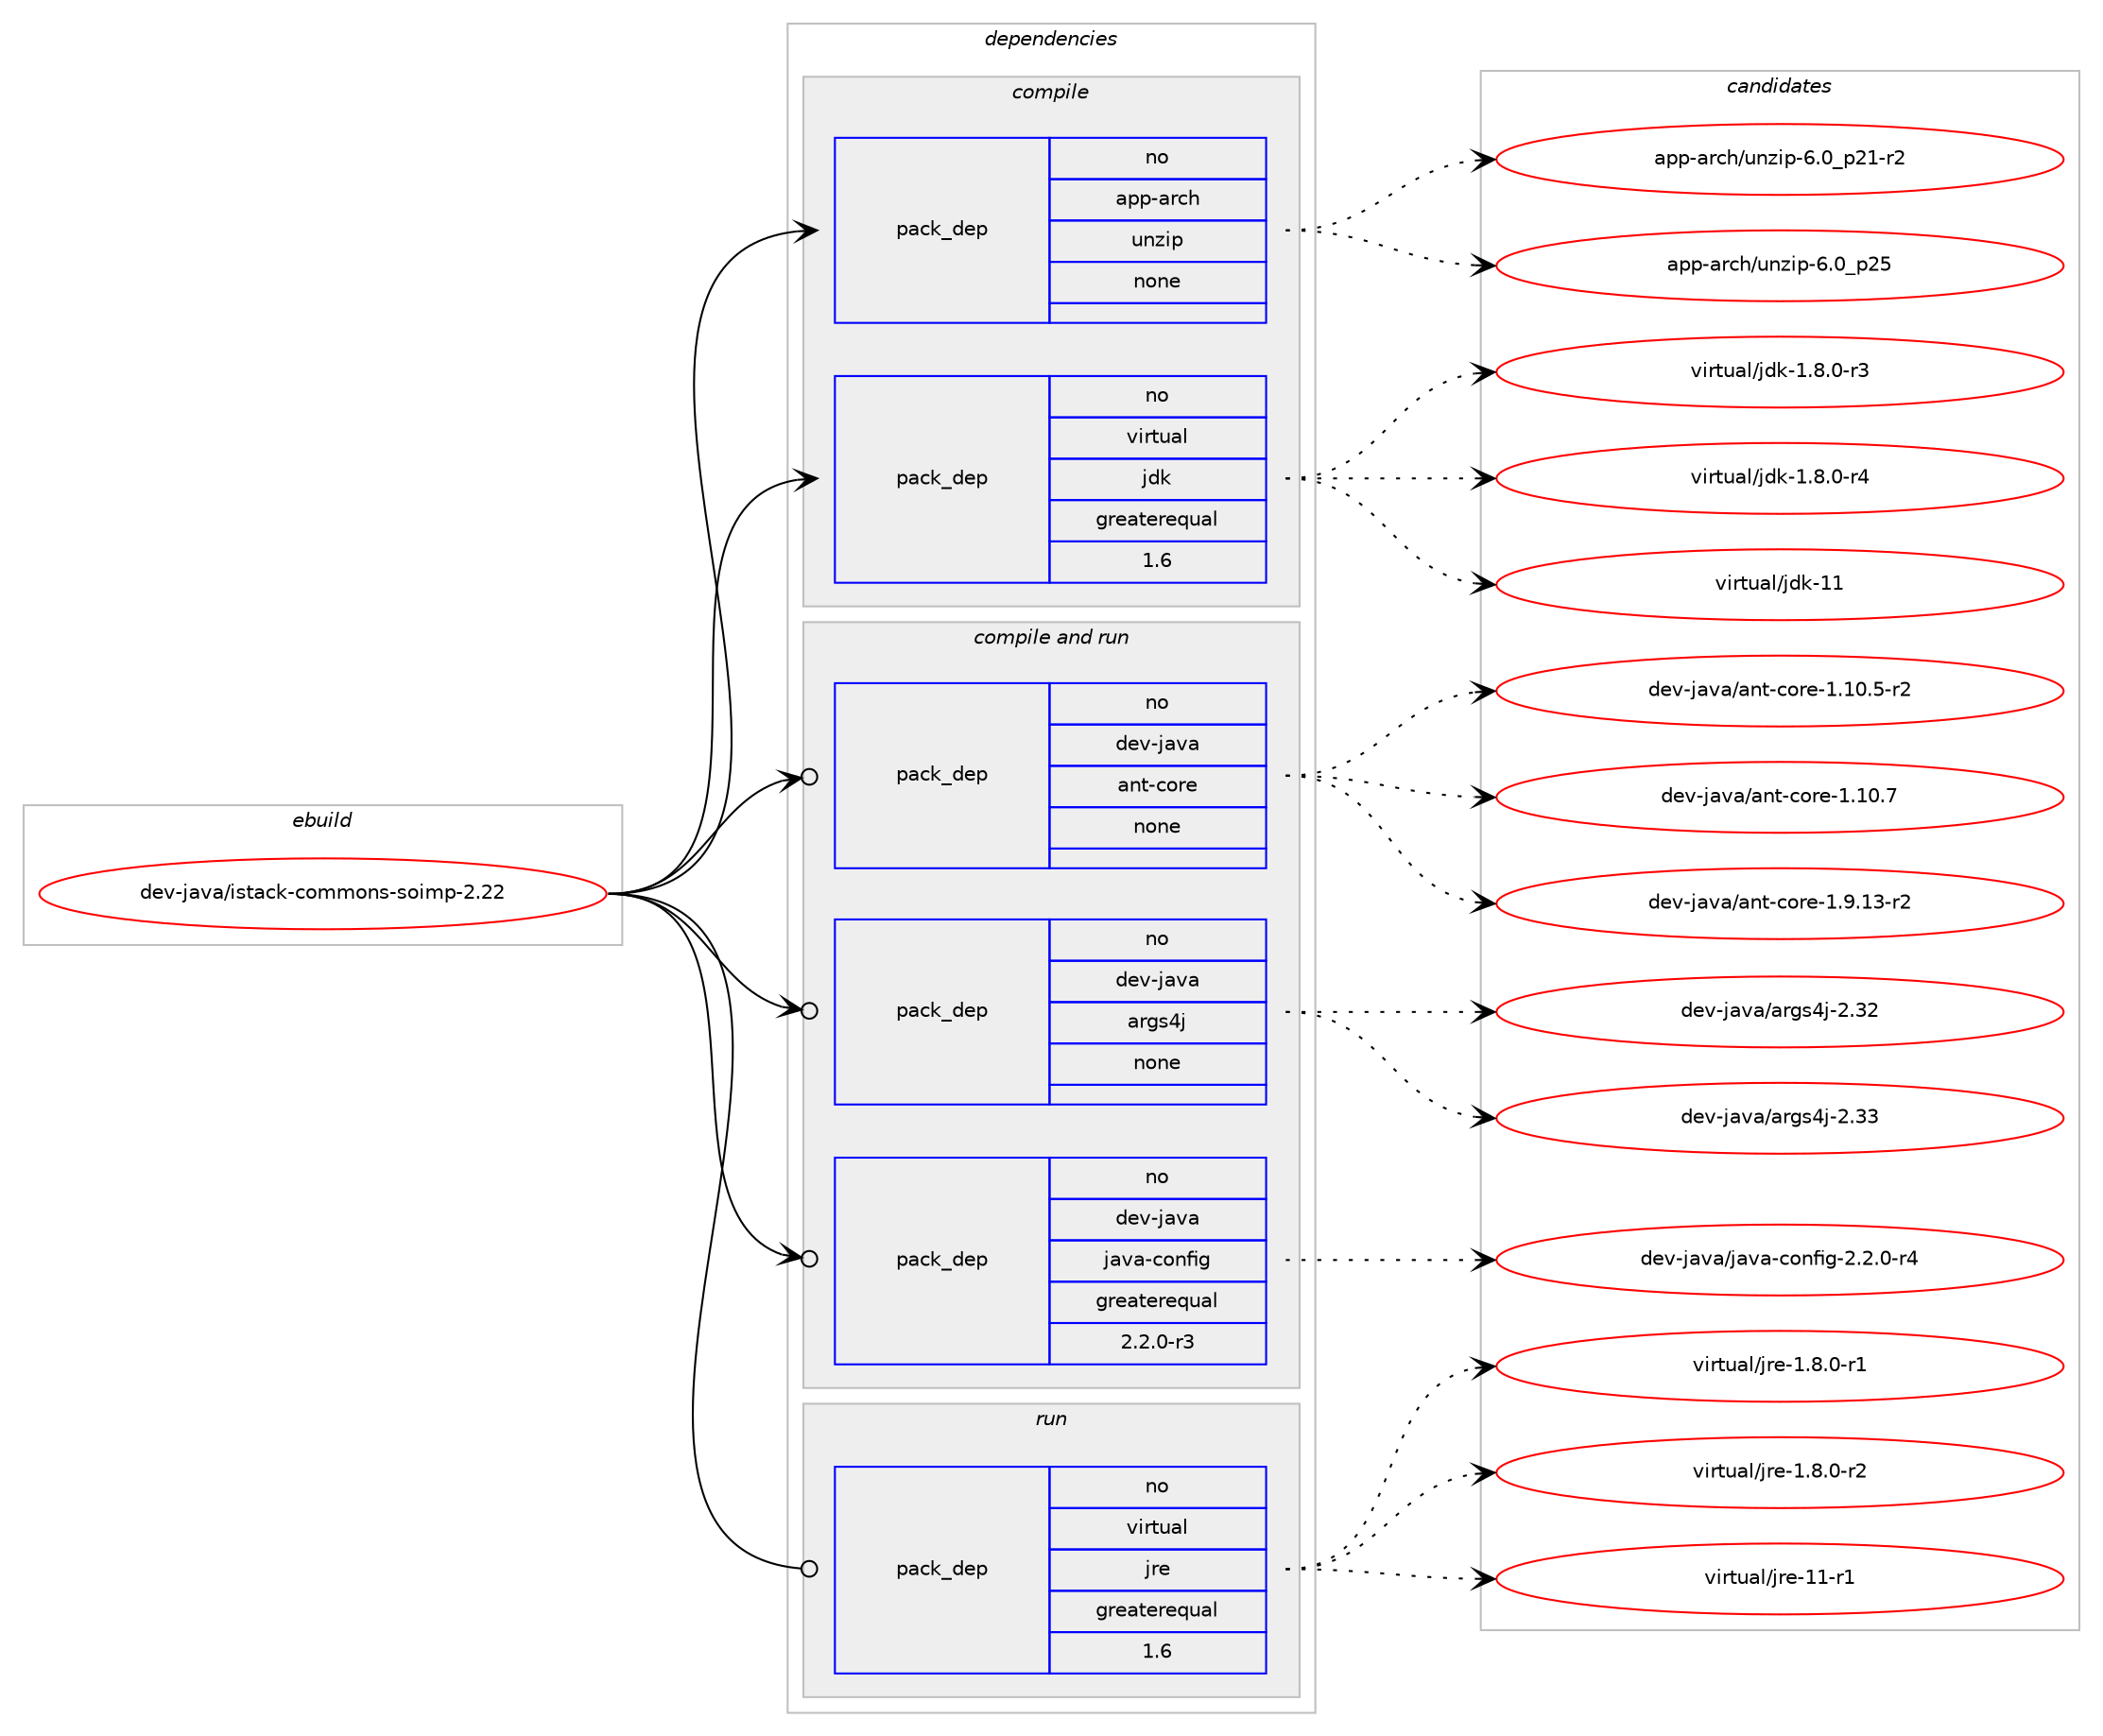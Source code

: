 digraph prolog {

# *************
# Graph options
# *************

newrank=true;
concentrate=true;
compound=true;
graph [rankdir=LR,fontname=Helvetica,fontsize=10,ranksep=1.5];#, ranksep=2.5, nodesep=0.2];
edge  [arrowhead=vee];
node  [fontname=Helvetica,fontsize=10];

# **********
# The ebuild
# **********

subgraph cluster_leftcol {
color=gray;
rank=same;
label=<<i>ebuild</i>>;
id [label="dev-java/istack-commons-soimp-2.22", color=red, width=4, href="../dev-java/istack-commons-soimp-2.22.svg"];
}

# ****************
# The dependencies
# ****************

subgraph cluster_midcol {
color=gray;
label=<<i>dependencies</i>>;
subgraph cluster_compile {
fillcolor="#eeeeee";
style=filled;
label=<<i>compile</i>>;
subgraph pack413157 {
dependency553248 [label=<<TABLE BORDER="0" CELLBORDER="1" CELLSPACING="0" CELLPADDING="4" WIDTH="220"><TR><TD ROWSPAN="6" CELLPADDING="30">pack_dep</TD></TR><TR><TD WIDTH="110">no</TD></TR><TR><TD>app-arch</TD></TR><TR><TD>unzip</TD></TR><TR><TD>none</TD></TR><TR><TD></TD></TR></TABLE>>, shape=none, color=blue];
}
id:e -> dependency553248:w [weight=20,style="solid",arrowhead="vee"];
subgraph pack413158 {
dependency553249 [label=<<TABLE BORDER="0" CELLBORDER="1" CELLSPACING="0" CELLPADDING="4" WIDTH="220"><TR><TD ROWSPAN="6" CELLPADDING="30">pack_dep</TD></TR><TR><TD WIDTH="110">no</TD></TR><TR><TD>virtual</TD></TR><TR><TD>jdk</TD></TR><TR><TD>greaterequal</TD></TR><TR><TD>1.6</TD></TR></TABLE>>, shape=none, color=blue];
}
id:e -> dependency553249:w [weight=20,style="solid",arrowhead="vee"];
}
subgraph cluster_compileandrun {
fillcolor="#eeeeee";
style=filled;
label=<<i>compile and run</i>>;
subgraph pack413159 {
dependency553250 [label=<<TABLE BORDER="0" CELLBORDER="1" CELLSPACING="0" CELLPADDING="4" WIDTH="220"><TR><TD ROWSPAN="6" CELLPADDING="30">pack_dep</TD></TR><TR><TD WIDTH="110">no</TD></TR><TR><TD>dev-java</TD></TR><TR><TD>ant-core</TD></TR><TR><TD>none</TD></TR><TR><TD></TD></TR></TABLE>>, shape=none, color=blue];
}
id:e -> dependency553250:w [weight=20,style="solid",arrowhead="odotvee"];
subgraph pack413160 {
dependency553251 [label=<<TABLE BORDER="0" CELLBORDER="1" CELLSPACING="0" CELLPADDING="4" WIDTH="220"><TR><TD ROWSPAN="6" CELLPADDING="30">pack_dep</TD></TR><TR><TD WIDTH="110">no</TD></TR><TR><TD>dev-java</TD></TR><TR><TD>args4j</TD></TR><TR><TD>none</TD></TR><TR><TD></TD></TR></TABLE>>, shape=none, color=blue];
}
id:e -> dependency553251:w [weight=20,style="solid",arrowhead="odotvee"];
subgraph pack413161 {
dependency553252 [label=<<TABLE BORDER="0" CELLBORDER="1" CELLSPACING="0" CELLPADDING="4" WIDTH="220"><TR><TD ROWSPAN="6" CELLPADDING="30">pack_dep</TD></TR><TR><TD WIDTH="110">no</TD></TR><TR><TD>dev-java</TD></TR><TR><TD>java-config</TD></TR><TR><TD>greaterequal</TD></TR><TR><TD>2.2.0-r3</TD></TR></TABLE>>, shape=none, color=blue];
}
id:e -> dependency553252:w [weight=20,style="solid",arrowhead="odotvee"];
}
subgraph cluster_run {
fillcolor="#eeeeee";
style=filled;
label=<<i>run</i>>;
subgraph pack413162 {
dependency553253 [label=<<TABLE BORDER="0" CELLBORDER="1" CELLSPACING="0" CELLPADDING="4" WIDTH="220"><TR><TD ROWSPAN="6" CELLPADDING="30">pack_dep</TD></TR><TR><TD WIDTH="110">no</TD></TR><TR><TD>virtual</TD></TR><TR><TD>jre</TD></TR><TR><TD>greaterequal</TD></TR><TR><TD>1.6</TD></TR></TABLE>>, shape=none, color=blue];
}
id:e -> dependency553253:w [weight=20,style="solid",arrowhead="odot"];
}
}

# **************
# The candidates
# **************

subgraph cluster_choices {
rank=same;
color=gray;
label=<<i>candidates</i>>;

subgraph choice413157 {
color=black;
nodesep=1;
choice9711211245971149910447117110122105112455446489511250494511450 [label="app-arch/unzip-6.0_p21-r2", color=red, width=4,href="../app-arch/unzip-6.0_p21-r2.svg"];
choice971121124597114991044711711012210511245544648951125053 [label="app-arch/unzip-6.0_p25", color=red, width=4,href="../app-arch/unzip-6.0_p25.svg"];
dependency553248:e -> choice9711211245971149910447117110122105112455446489511250494511450:w [style=dotted,weight="100"];
dependency553248:e -> choice971121124597114991044711711012210511245544648951125053:w [style=dotted,weight="100"];
}
subgraph choice413158 {
color=black;
nodesep=1;
choice11810511411611797108471061001074549465646484511451 [label="virtual/jdk-1.8.0-r3", color=red, width=4,href="../virtual/jdk-1.8.0-r3.svg"];
choice11810511411611797108471061001074549465646484511452 [label="virtual/jdk-1.8.0-r4", color=red, width=4,href="../virtual/jdk-1.8.0-r4.svg"];
choice1181051141161179710847106100107454949 [label="virtual/jdk-11", color=red, width=4,href="../virtual/jdk-11.svg"];
dependency553249:e -> choice11810511411611797108471061001074549465646484511451:w [style=dotted,weight="100"];
dependency553249:e -> choice11810511411611797108471061001074549465646484511452:w [style=dotted,weight="100"];
dependency553249:e -> choice1181051141161179710847106100107454949:w [style=dotted,weight="100"];
}
subgraph choice413159 {
color=black;
nodesep=1;
choice10010111845106971189747971101164599111114101454946494846534511450 [label="dev-java/ant-core-1.10.5-r2", color=red, width=4,href="../dev-java/ant-core-1.10.5-r2.svg"];
choice1001011184510697118974797110116459911111410145494649484655 [label="dev-java/ant-core-1.10.7", color=red, width=4,href="../dev-java/ant-core-1.10.7.svg"];
choice10010111845106971189747971101164599111114101454946574649514511450 [label="dev-java/ant-core-1.9.13-r2", color=red, width=4,href="../dev-java/ant-core-1.9.13-r2.svg"];
dependency553250:e -> choice10010111845106971189747971101164599111114101454946494846534511450:w [style=dotted,weight="100"];
dependency553250:e -> choice1001011184510697118974797110116459911111410145494649484655:w [style=dotted,weight="100"];
dependency553250:e -> choice10010111845106971189747971101164599111114101454946574649514511450:w [style=dotted,weight="100"];
}
subgraph choice413160 {
color=black;
nodesep=1;
choice1001011184510697118974797114103115521064550465150 [label="dev-java/args4j-2.32", color=red, width=4,href="../dev-java/args4j-2.32.svg"];
choice1001011184510697118974797114103115521064550465151 [label="dev-java/args4j-2.33", color=red, width=4,href="../dev-java/args4j-2.33.svg"];
dependency553251:e -> choice1001011184510697118974797114103115521064550465150:w [style=dotted,weight="100"];
dependency553251:e -> choice1001011184510697118974797114103115521064550465151:w [style=dotted,weight="100"];
}
subgraph choice413161 {
color=black;
nodesep=1;
choice10010111845106971189747106971189745991111101021051034550465046484511452 [label="dev-java/java-config-2.2.0-r4", color=red, width=4,href="../dev-java/java-config-2.2.0-r4.svg"];
dependency553252:e -> choice10010111845106971189747106971189745991111101021051034550465046484511452:w [style=dotted,weight="100"];
}
subgraph choice413162 {
color=black;
nodesep=1;
choice11810511411611797108471061141014549465646484511449 [label="virtual/jre-1.8.0-r1", color=red, width=4,href="../virtual/jre-1.8.0-r1.svg"];
choice11810511411611797108471061141014549465646484511450 [label="virtual/jre-1.8.0-r2", color=red, width=4,href="../virtual/jre-1.8.0-r2.svg"];
choice11810511411611797108471061141014549494511449 [label="virtual/jre-11-r1", color=red, width=4,href="../virtual/jre-11-r1.svg"];
dependency553253:e -> choice11810511411611797108471061141014549465646484511449:w [style=dotted,weight="100"];
dependency553253:e -> choice11810511411611797108471061141014549465646484511450:w [style=dotted,weight="100"];
dependency553253:e -> choice11810511411611797108471061141014549494511449:w [style=dotted,weight="100"];
}
}

}
